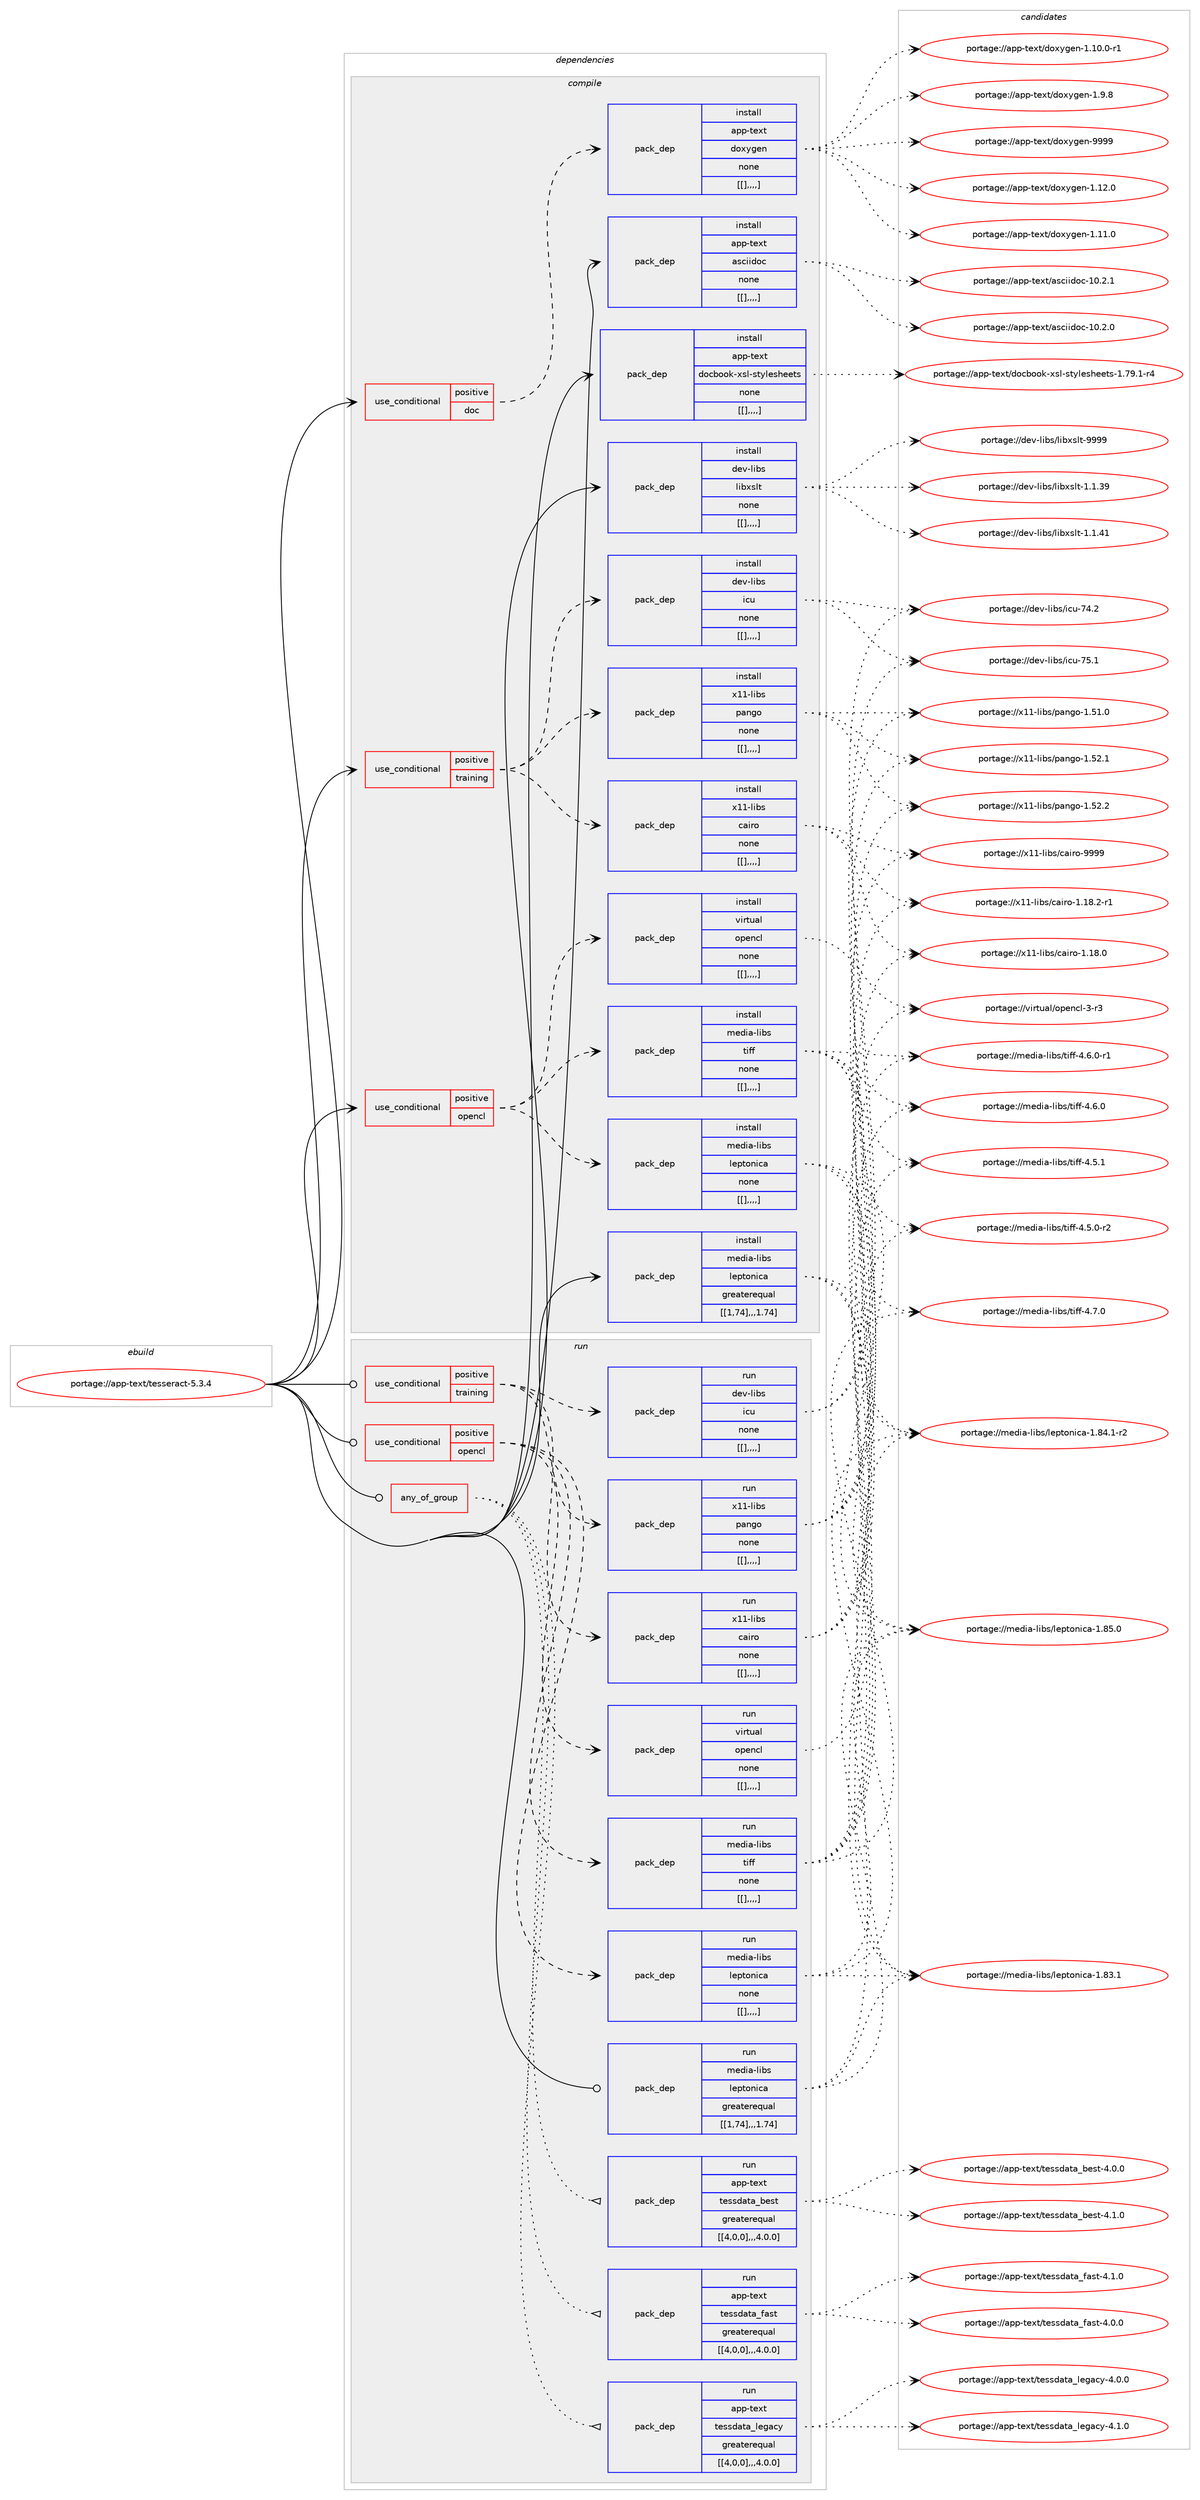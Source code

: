 digraph prolog {

# *************
# Graph options
# *************

newrank=true;
concentrate=true;
compound=true;
graph [rankdir=LR,fontname=Helvetica,fontsize=10,ranksep=1.5];#, ranksep=2.5, nodesep=0.2];
edge  [arrowhead=vee];
node  [fontname=Helvetica,fontsize=10];

# **********
# The ebuild
# **********

subgraph cluster_leftcol {
color=gray;
label=<<i>ebuild</i>>;
id [label="portage://app-text/tesseract-5.3.4", color=red, width=4, href="../app-text/tesseract-5.3.4.svg"];
}

# ****************
# The dependencies
# ****************

subgraph cluster_midcol {
color=gray;
label=<<i>dependencies</i>>;
subgraph cluster_compile {
fillcolor="#eeeeee";
style=filled;
label=<<i>compile</i>>;
subgraph cond17168 {
dependency61408 [label=<<TABLE BORDER="0" CELLBORDER="1" CELLSPACING="0" CELLPADDING="4"><TR><TD ROWSPAN="3" CELLPADDING="10">use_conditional</TD></TR><TR><TD>positive</TD></TR><TR><TD>doc</TD></TR></TABLE>>, shape=none, color=red];
subgraph pack43671 {
dependency61439 [label=<<TABLE BORDER="0" CELLBORDER="1" CELLSPACING="0" CELLPADDING="4" WIDTH="220"><TR><TD ROWSPAN="6" CELLPADDING="30">pack_dep</TD></TR><TR><TD WIDTH="110">install</TD></TR><TR><TD>app-text</TD></TR><TR><TD>doxygen</TD></TR><TR><TD>none</TD></TR><TR><TD>[[],,,,]</TD></TR></TABLE>>, shape=none, color=blue];
}
dependency61408:e -> dependency61439:w [weight=20,style="dashed",arrowhead="vee"];
}
id:e -> dependency61408:w [weight=20,style="solid",arrowhead="vee"];
subgraph cond17185 {
dependency61446 [label=<<TABLE BORDER="0" CELLBORDER="1" CELLSPACING="0" CELLPADDING="4"><TR><TD ROWSPAN="3" CELLPADDING="10">use_conditional</TD></TR><TR><TD>positive</TD></TR><TR><TD>opencl</TD></TR></TABLE>>, shape=none, color=red];
subgraph pack43718 {
dependency61497 [label=<<TABLE BORDER="0" CELLBORDER="1" CELLSPACING="0" CELLPADDING="4" WIDTH="220"><TR><TD ROWSPAN="6" CELLPADDING="30">pack_dep</TD></TR><TR><TD WIDTH="110">install</TD></TR><TR><TD>virtual</TD></TR><TR><TD>opencl</TD></TR><TR><TD>none</TD></TR><TR><TD>[[],,,,]</TD></TR></TABLE>>, shape=none, color=blue];
}
dependency61446:e -> dependency61497:w [weight=20,style="dashed",arrowhead="vee"];
subgraph pack43746 {
dependency61537 [label=<<TABLE BORDER="0" CELLBORDER="1" CELLSPACING="0" CELLPADDING="4" WIDTH="220"><TR><TD ROWSPAN="6" CELLPADDING="30">pack_dep</TD></TR><TR><TD WIDTH="110">install</TD></TR><TR><TD>media-libs</TD></TR><TR><TD>tiff</TD></TR><TR><TD>none</TD></TR><TR><TD>[[],,,,]</TD></TR></TABLE>>, shape=none, color=blue];
}
dependency61446:e -> dependency61537:w [weight=20,style="dashed",arrowhead="vee"];
subgraph pack43760 {
dependency61553 [label=<<TABLE BORDER="0" CELLBORDER="1" CELLSPACING="0" CELLPADDING="4" WIDTH="220"><TR><TD ROWSPAN="6" CELLPADDING="30">pack_dep</TD></TR><TR><TD WIDTH="110">install</TD></TR><TR><TD>media-libs</TD></TR><TR><TD>leptonica</TD></TR><TR><TD>none</TD></TR><TR><TD>[[],,,,]</TD></TR></TABLE>>, shape=none, color=blue];
}
dependency61446:e -> dependency61553:w [weight=20,style="dashed",arrowhead="vee"];
}
id:e -> dependency61446:w [weight=20,style="solid",arrowhead="vee"];
subgraph cond17222 {
dependency61599 [label=<<TABLE BORDER="0" CELLBORDER="1" CELLSPACING="0" CELLPADDING="4"><TR><TD ROWSPAN="3" CELLPADDING="10">use_conditional</TD></TR><TR><TD>positive</TD></TR><TR><TD>training</TD></TR></TABLE>>, shape=none, color=red];
subgraph pack43807 {
dependency61601 [label=<<TABLE BORDER="0" CELLBORDER="1" CELLSPACING="0" CELLPADDING="4" WIDTH="220"><TR><TD ROWSPAN="6" CELLPADDING="30">pack_dep</TD></TR><TR><TD WIDTH="110">install</TD></TR><TR><TD>dev-libs</TD></TR><TR><TD>icu</TD></TR><TR><TD>none</TD></TR><TR><TD>[[],,,,]</TD></TR></TABLE>>, shape=none, color=blue];
}
dependency61599:e -> dependency61601:w [weight=20,style="dashed",arrowhead="vee"];
subgraph pack43809 {
dependency61640 [label=<<TABLE BORDER="0" CELLBORDER="1" CELLSPACING="0" CELLPADDING="4" WIDTH="220"><TR><TD ROWSPAN="6" CELLPADDING="30">pack_dep</TD></TR><TR><TD WIDTH="110">install</TD></TR><TR><TD>x11-libs</TD></TR><TR><TD>pango</TD></TR><TR><TD>none</TD></TR><TR><TD>[[],,,,]</TD></TR></TABLE>>, shape=none, color=blue];
}
dependency61599:e -> dependency61640:w [weight=20,style="dashed",arrowhead="vee"];
subgraph pack43890 {
dependency61719 [label=<<TABLE BORDER="0" CELLBORDER="1" CELLSPACING="0" CELLPADDING="4" WIDTH="220"><TR><TD ROWSPAN="6" CELLPADDING="30">pack_dep</TD></TR><TR><TD WIDTH="110">install</TD></TR><TR><TD>x11-libs</TD></TR><TR><TD>cairo</TD></TR><TR><TD>none</TD></TR><TR><TD>[[],,,,]</TD></TR></TABLE>>, shape=none, color=blue];
}
dependency61599:e -> dependency61719:w [weight=20,style="dashed",arrowhead="vee"];
}
id:e -> dependency61599:w [weight=20,style="solid",arrowhead="vee"];
subgraph pack43903 {
dependency61749 [label=<<TABLE BORDER="0" CELLBORDER="1" CELLSPACING="0" CELLPADDING="4" WIDTH="220"><TR><TD ROWSPAN="6" CELLPADDING="30">pack_dep</TD></TR><TR><TD WIDTH="110">install</TD></TR><TR><TD>app-text</TD></TR><TR><TD>asciidoc</TD></TR><TR><TD>none</TD></TR><TR><TD>[[],,,,]</TD></TR></TABLE>>, shape=none, color=blue];
}
id:e -> dependency61749:w [weight=20,style="solid",arrowhead="vee"];
subgraph pack43951 {
dependency61815 [label=<<TABLE BORDER="0" CELLBORDER="1" CELLSPACING="0" CELLPADDING="4" WIDTH="220"><TR><TD ROWSPAN="6" CELLPADDING="30">pack_dep</TD></TR><TR><TD WIDTH="110">install</TD></TR><TR><TD>app-text</TD></TR><TR><TD>docbook-xsl-stylesheets</TD></TR><TR><TD>none</TD></TR><TR><TD>[[],,,,]</TD></TR></TABLE>>, shape=none, color=blue];
}
id:e -> dependency61815:w [weight=20,style="solid",arrowhead="vee"];
subgraph pack43984 {
dependency61818 [label=<<TABLE BORDER="0" CELLBORDER="1" CELLSPACING="0" CELLPADDING="4" WIDTH="220"><TR><TD ROWSPAN="6" CELLPADDING="30">pack_dep</TD></TR><TR><TD WIDTH="110">install</TD></TR><TR><TD>dev-libs</TD></TR><TR><TD>libxslt</TD></TR><TR><TD>none</TD></TR><TR><TD>[[],,,,]</TD></TR></TABLE>>, shape=none, color=blue];
}
id:e -> dependency61818:w [weight=20,style="solid",arrowhead="vee"];
subgraph pack43986 {
dependency61824 [label=<<TABLE BORDER="0" CELLBORDER="1" CELLSPACING="0" CELLPADDING="4" WIDTH="220"><TR><TD ROWSPAN="6" CELLPADDING="30">pack_dep</TD></TR><TR><TD WIDTH="110">install</TD></TR><TR><TD>media-libs</TD></TR><TR><TD>leptonica</TD></TR><TR><TD>greaterequal</TD></TR><TR><TD>[[1,74],,,1.74]</TD></TR></TABLE>>, shape=none, color=blue];
}
id:e -> dependency61824:w [weight=20,style="solid",arrowhead="vee"];
}
subgraph cluster_compileandrun {
fillcolor="#eeeeee";
style=filled;
label=<<i>compile and run</i>>;
}
subgraph cluster_run {
fillcolor="#eeeeee";
style=filled;
label=<<i>run</i>>;
subgraph any517 {
dependency61828 [label=<<TABLE BORDER="0" CELLBORDER="1" CELLSPACING="0" CELLPADDING="4"><TR><TD CELLPADDING="10">any_of_group</TD></TR></TABLE>>, shape=none, color=red];subgraph pack44012 {
dependency61873 [label=<<TABLE BORDER="0" CELLBORDER="1" CELLSPACING="0" CELLPADDING="4" WIDTH="220"><TR><TD ROWSPAN="6" CELLPADDING="30">pack_dep</TD></TR><TR><TD WIDTH="110">run</TD></TR><TR><TD>app-text</TD></TR><TR><TD>tessdata_fast</TD></TR><TR><TD>greaterequal</TD></TR><TR><TD>[[4,0,0],,,4.0.0]</TD></TR></TABLE>>, shape=none, color=blue];
}
dependency61828:e -> dependency61873:w [weight=20,style="dotted",arrowhead="oinv"];
subgraph pack44059 {
dependency61998 [label=<<TABLE BORDER="0" CELLBORDER="1" CELLSPACING="0" CELLPADDING="4" WIDTH="220"><TR><TD ROWSPAN="6" CELLPADDING="30">pack_dep</TD></TR><TR><TD WIDTH="110">run</TD></TR><TR><TD>app-text</TD></TR><TR><TD>tessdata_best</TD></TR><TR><TD>greaterequal</TD></TR><TR><TD>[[4,0,0],,,4.0.0]</TD></TR></TABLE>>, shape=none, color=blue];
}
dependency61828:e -> dependency61998:w [weight=20,style="dotted",arrowhead="oinv"];
subgraph pack44143 {
dependency62031 [label=<<TABLE BORDER="0" CELLBORDER="1" CELLSPACING="0" CELLPADDING="4" WIDTH="220"><TR><TD ROWSPAN="6" CELLPADDING="30">pack_dep</TD></TR><TR><TD WIDTH="110">run</TD></TR><TR><TD>app-text</TD></TR><TR><TD>tessdata_legacy</TD></TR><TR><TD>greaterequal</TD></TR><TR><TD>[[4,0,0],,,4.0.0]</TD></TR></TABLE>>, shape=none, color=blue];
}
dependency61828:e -> dependency62031:w [weight=20,style="dotted",arrowhead="oinv"];
}
id:e -> dependency61828:w [weight=20,style="solid",arrowhead="odot"];
subgraph cond17331 {
dependency62116 [label=<<TABLE BORDER="0" CELLBORDER="1" CELLSPACING="0" CELLPADDING="4"><TR><TD ROWSPAN="3" CELLPADDING="10">use_conditional</TD></TR><TR><TD>positive</TD></TR><TR><TD>opencl</TD></TR></TABLE>>, shape=none, color=red];
subgraph pack44256 {
dependency62197 [label=<<TABLE BORDER="0" CELLBORDER="1" CELLSPACING="0" CELLPADDING="4" WIDTH="220"><TR><TD ROWSPAN="6" CELLPADDING="30">pack_dep</TD></TR><TR><TD WIDTH="110">run</TD></TR><TR><TD>virtual</TD></TR><TR><TD>opencl</TD></TR><TR><TD>none</TD></TR><TR><TD>[[],,,,]</TD></TR></TABLE>>, shape=none, color=blue];
}
dependency62116:e -> dependency62197:w [weight=20,style="dashed",arrowhead="vee"];
subgraph pack44274 {
dependency62202 [label=<<TABLE BORDER="0" CELLBORDER="1" CELLSPACING="0" CELLPADDING="4" WIDTH="220"><TR><TD ROWSPAN="6" CELLPADDING="30">pack_dep</TD></TR><TR><TD WIDTH="110">run</TD></TR><TR><TD>media-libs</TD></TR><TR><TD>tiff</TD></TR><TR><TD>none</TD></TR><TR><TD>[[],,,,]</TD></TR></TABLE>>, shape=none, color=blue];
}
dependency62116:e -> dependency62202:w [weight=20,style="dashed",arrowhead="vee"];
subgraph pack44292 {
dependency62223 [label=<<TABLE BORDER="0" CELLBORDER="1" CELLSPACING="0" CELLPADDING="4" WIDTH="220"><TR><TD ROWSPAN="6" CELLPADDING="30">pack_dep</TD></TR><TR><TD WIDTH="110">run</TD></TR><TR><TD>media-libs</TD></TR><TR><TD>leptonica</TD></TR><TR><TD>none</TD></TR><TR><TD>[[],,,,]</TD></TR></TABLE>>, shape=none, color=blue];
}
dependency62116:e -> dependency62223:w [weight=20,style="dashed",arrowhead="vee"];
}
id:e -> dependency62116:w [weight=20,style="solid",arrowhead="odot"];
subgraph cond17367 {
dependency62263 [label=<<TABLE BORDER="0" CELLBORDER="1" CELLSPACING="0" CELLPADDING="4"><TR><TD ROWSPAN="3" CELLPADDING="10">use_conditional</TD></TR><TR><TD>positive</TD></TR><TR><TD>training</TD></TR></TABLE>>, shape=none, color=red];
subgraph pack44336 {
dependency62286 [label=<<TABLE BORDER="0" CELLBORDER="1" CELLSPACING="0" CELLPADDING="4" WIDTH="220"><TR><TD ROWSPAN="6" CELLPADDING="30">pack_dep</TD></TR><TR><TD WIDTH="110">run</TD></TR><TR><TD>dev-libs</TD></TR><TR><TD>icu</TD></TR><TR><TD>none</TD></TR><TR><TD>[[],,,,]</TD></TR></TABLE>>, shape=none, color=blue];
}
dependency62263:e -> dependency62286:w [weight=20,style="dashed",arrowhead="vee"];
subgraph pack44338 {
dependency62289 [label=<<TABLE BORDER="0" CELLBORDER="1" CELLSPACING="0" CELLPADDING="4" WIDTH="220"><TR><TD ROWSPAN="6" CELLPADDING="30">pack_dep</TD></TR><TR><TD WIDTH="110">run</TD></TR><TR><TD>x11-libs</TD></TR><TR><TD>pango</TD></TR><TR><TD>none</TD></TR><TR><TD>[[],,,,]</TD></TR></TABLE>>, shape=none, color=blue];
}
dependency62263:e -> dependency62289:w [weight=20,style="dashed",arrowhead="vee"];
subgraph pack44357 {
dependency62307 [label=<<TABLE BORDER="0" CELLBORDER="1" CELLSPACING="0" CELLPADDING="4" WIDTH="220"><TR><TD ROWSPAN="6" CELLPADDING="30">pack_dep</TD></TR><TR><TD WIDTH="110">run</TD></TR><TR><TD>x11-libs</TD></TR><TR><TD>cairo</TD></TR><TR><TD>none</TD></TR><TR><TD>[[],,,,]</TD></TR></TABLE>>, shape=none, color=blue];
}
dependency62263:e -> dependency62307:w [weight=20,style="dashed",arrowhead="vee"];
}
id:e -> dependency62263:w [weight=20,style="solid",arrowhead="odot"];
subgraph pack44379 {
dependency62338 [label=<<TABLE BORDER="0" CELLBORDER="1" CELLSPACING="0" CELLPADDING="4" WIDTH="220"><TR><TD ROWSPAN="6" CELLPADDING="30">pack_dep</TD></TR><TR><TD WIDTH="110">run</TD></TR><TR><TD>media-libs</TD></TR><TR><TD>leptonica</TD></TR><TR><TD>greaterequal</TD></TR><TR><TD>[[1,74],,,1.74]</TD></TR></TABLE>>, shape=none, color=blue];
}
id:e -> dependency62338:w [weight=20,style="solid",arrowhead="odot"];
}
}

# **************
# The candidates
# **************

subgraph cluster_choices {
rank=same;
color=gray;
label=<<i>candidates</i>>;

subgraph choice42632 {
color=black;
nodesep=1;
choice9711211245116101120116471001111201211031011104557575757 [label="portage://app-text/doxygen-9999", color=red, width=4,href="../app-text/doxygen-9999.svg"];
choice97112112451161011201164710011112012110310111045494649504648 [label="portage://app-text/doxygen-1.12.0", color=red, width=4,href="../app-text/doxygen-1.12.0.svg"];
choice97112112451161011201164710011112012110310111045494649494648 [label="portage://app-text/doxygen-1.11.0", color=red, width=4,href="../app-text/doxygen-1.11.0.svg"];
choice971121124511610112011647100111120121103101110454946494846484511449 [label="portage://app-text/doxygen-1.10.0-r1", color=red, width=4,href="../app-text/doxygen-1.10.0-r1.svg"];
choice971121124511610112011647100111120121103101110454946574656 [label="portage://app-text/doxygen-1.9.8", color=red, width=4,href="../app-text/doxygen-1.9.8.svg"];
dependency61439:e -> choice9711211245116101120116471001111201211031011104557575757:w [style=dotted,weight="100"];
dependency61439:e -> choice97112112451161011201164710011112012110310111045494649504648:w [style=dotted,weight="100"];
dependency61439:e -> choice97112112451161011201164710011112012110310111045494649494648:w [style=dotted,weight="100"];
dependency61439:e -> choice971121124511610112011647100111120121103101110454946494846484511449:w [style=dotted,weight="100"];
dependency61439:e -> choice971121124511610112011647100111120121103101110454946574656:w [style=dotted,weight="100"];
}
subgraph choice42652 {
color=black;
nodesep=1;
choice11810511411611797108471111121011109910845514511451 [label="portage://virtual/opencl-3-r3", color=red, width=4,href="../virtual/opencl-3-r3.svg"];
dependency61497:e -> choice11810511411611797108471111121011109910845514511451:w [style=dotted,weight="100"];
}
subgraph choice42661 {
color=black;
nodesep=1;
choice10910110010597451081059811547116105102102455246554648 [label="portage://media-libs/tiff-4.7.0", color=red, width=4,href="../media-libs/tiff-4.7.0.svg"];
choice109101100105974510810598115471161051021024552465446484511449 [label="portage://media-libs/tiff-4.6.0-r1", color=red, width=4,href="../media-libs/tiff-4.6.0-r1.svg"];
choice10910110010597451081059811547116105102102455246544648 [label="portage://media-libs/tiff-4.6.0", color=red, width=4,href="../media-libs/tiff-4.6.0.svg"];
choice10910110010597451081059811547116105102102455246534649 [label="portage://media-libs/tiff-4.5.1", color=red, width=4,href="../media-libs/tiff-4.5.1.svg"];
choice109101100105974510810598115471161051021024552465346484511450 [label="portage://media-libs/tiff-4.5.0-r2", color=red, width=4,href="../media-libs/tiff-4.5.0-r2.svg"];
dependency61537:e -> choice10910110010597451081059811547116105102102455246554648:w [style=dotted,weight="100"];
dependency61537:e -> choice109101100105974510810598115471161051021024552465446484511449:w [style=dotted,weight="100"];
dependency61537:e -> choice10910110010597451081059811547116105102102455246544648:w [style=dotted,weight="100"];
dependency61537:e -> choice10910110010597451081059811547116105102102455246534649:w [style=dotted,weight="100"];
dependency61537:e -> choice109101100105974510810598115471161051021024552465346484511450:w [style=dotted,weight="100"];
}
subgraph choice42664 {
color=black;
nodesep=1;
choice10910110010597451081059811547108101112116111110105999745494656534648 [label="portage://media-libs/leptonica-1.85.0", color=red, width=4,href="../media-libs/leptonica-1.85.0.svg"];
choice109101100105974510810598115471081011121161111101059997454946565246494511450 [label="portage://media-libs/leptonica-1.84.1-r2", color=red, width=4,href="../media-libs/leptonica-1.84.1-r2.svg"];
choice10910110010597451081059811547108101112116111110105999745494656514649 [label="portage://media-libs/leptonica-1.83.1", color=red, width=4,href="../media-libs/leptonica-1.83.1.svg"];
dependency61553:e -> choice10910110010597451081059811547108101112116111110105999745494656534648:w [style=dotted,weight="100"];
dependency61553:e -> choice109101100105974510810598115471081011121161111101059997454946565246494511450:w [style=dotted,weight="100"];
dependency61553:e -> choice10910110010597451081059811547108101112116111110105999745494656514649:w [style=dotted,weight="100"];
}
subgraph choice42666 {
color=black;
nodesep=1;
choice100101118451081059811547105991174555534649 [label="portage://dev-libs/icu-75.1", color=red, width=4,href="../dev-libs/icu-75.1.svg"];
choice100101118451081059811547105991174555524650 [label="portage://dev-libs/icu-74.2", color=red, width=4,href="../dev-libs/icu-74.2.svg"];
dependency61601:e -> choice100101118451081059811547105991174555534649:w [style=dotted,weight="100"];
dependency61601:e -> choice100101118451081059811547105991174555524650:w [style=dotted,weight="100"];
}
subgraph choice42680 {
color=black;
nodesep=1;
choice12049494510810598115471129711010311145494653504650 [label="portage://x11-libs/pango-1.52.2", color=red, width=4,href="../x11-libs/pango-1.52.2.svg"];
choice12049494510810598115471129711010311145494653504649 [label="portage://x11-libs/pango-1.52.1", color=red, width=4,href="../x11-libs/pango-1.52.1.svg"];
choice12049494510810598115471129711010311145494653494648 [label="portage://x11-libs/pango-1.51.0", color=red, width=4,href="../x11-libs/pango-1.51.0.svg"];
dependency61640:e -> choice12049494510810598115471129711010311145494653504650:w [style=dotted,weight="100"];
dependency61640:e -> choice12049494510810598115471129711010311145494653504649:w [style=dotted,weight="100"];
dependency61640:e -> choice12049494510810598115471129711010311145494653494648:w [style=dotted,weight="100"];
}
subgraph choice42682 {
color=black;
nodesep=1;
choice120494945108105981154799971051141114557575757 [label="portage://x11-libs/cairo-9999", color=red, width=4,href="../x11-libs/cairo-9999.svg"];
choice12049494510810598115479997105114111454946495646504511449 [label="portage://x11-libs/cairo-1.18.2-r1", color=red, width=4,href="../x11-libs/cairo-1.18.2-r1.svg"];
choice1204949451081059811547999710511411145494649564648 [label="portage://x11-libs/cairo-1.18.0", color=red, width=4,href="../x11-libs/cairo-1.18.0.svg"];
dependency61719:e -> choice120494945108105981154799971051141114557575757:w [style=dotted,weight="100"];
dependency61719:e -> choice12049494510810598115479997105114111454946495646504511449:w [style=dotted,weight="100"];
dependency61719:e -> choice1204949451081059811547999710511411145494649564648:w [style=dotted,weight="100"];
}
subgraph choice42695 {
color=black;
nodesep=1;
choice97112112451161011201164797115991051051001119945494846504649 [label="portage://app-text/asciidoc-10.2.1", color=red, width=4,href="../app-text/asciidoc-10.2.1.svg"];
choice97112112451161011201164797115991051051001119945494846504648 [label="portage://app-text/asciidoc-10.2.0", color=red, width=4,href="../app-text/asciidoc-10.2.0.svg"];
dependency61749:e -> choice97112112451161011201164797115991051051001119945494846504649:w [style=dotted,weight="100"];
dependency61749:e -> choice97112112451161011201164797115991051051001119945494846504648:w [style=dotted,weight="100"];
}
subgraph choice42699 {
color=black;
nodesep=1;
choice97112112451161011201164710011199981111111074512011510845115116121108101115104101101116115454946555746494511452 [label="portage://app-text/docbook-xsl-stylesheets-1.79.1-r4", color=red, width=4,href="../app-text/docbook-xsl-stylesheets-1.79.1-r4.svg"];
dependency61815:e -> choice97112112451161011201164710011199981111111074512011510845115116121108101115104101101116115454946555746494511452:w [style=dotted,weight="100"];
}
subgraph choice42719 {
color=black;
nodesep=1;
choice100101118451081059811547108105981201151081164557575757 [label="portage://dev-libs/libxslt-9999", color=red, width=4,href="../dev-libs/libxslt-9999.svg"];
choice1001011184510810598115471081059812011510811645494649465249 [label="portage://dev-libs/libxslt-1.1.41", color=red, width=4,href="../dev-libs/libxslt-1.1.41.svg"];
choice1001011184510810598115471081059812011510811645494649465157 [label="portage://dev-libs/libxslt-1.1.39", color=red, width=4,href="../dev-libs/libxslt-1.1.39.svg"];
dependency61818:e -> choice100101118451081059811547108105981201151081164557575757:w [style=dotted,weight="100"];
dependency61818:e -> choice1001011184510810598115471081059812011510811645494649465249:w [style=dotted,weight="100"];
dependency61818:e -> choice1001011184510810598115471081059812011510811645494649465157:w [style=dotted,weight="100"];
}
subgraph choice42730 {
color=black;
nodesep=1;
choice10910110010597451081059811547108101112116111110105999745494656534648 [label="portage://media-libs/leptonica-1.85.0", color=red, width=4,href="../media-libs/leptonica-1.85.0.svg"];
choice109101100105974510810598115471081011121161111101059997454946565246494511450 [label="portage://media-libs/leptonica-1.84.1-r2", color=red, width=4,href="../media-libs/leptonica-1.84.1-r2.svg"];
choice10910110010597451081059811547108101112116111110105999745494656514649 [label="portage://media-libs/leptonica-1.83.1", color=red, width=4,href="../media-libs/leptonica-1.83.1.svg"];
dependency61824:e -> choice10910110010597451081059811547108101112116111110105999745494656534648:w [style=dotted,weight="100"];
dependency61824:e -> choice109101100105974510810598115471081011121161111101059997454946565246494511450:w [style=dotted,weight="100"];
dependency61824:e -> choice10910110010597451081059811547108101112116111110105999745494656514649:w [style=dotted,weight="100"];
}
subgraph choice42731 {
color=black;
nodesep=1;
choice97112112451161011201164711610111511510097116979510297115116455246494648 [label="portage://app-text/tessdata_fast-4.1.0", color=red, width=4,href="../app-text/tessdata_fast-4.1.0.svg"];
choice97112112451161011201164711610111511510097116979510297115116455246484648 [label="portage://app-text/tessdata_fast-4.0.0", color=red, width=4,href="../app-text/tessdata_fast-4.0.0.svg"];
dependency61873:e -> choice97112112451161011201164711610111511510097116979510297115116455246494648:w [style=dotted,weight="100"];
dependency61873:e -> choice97112112451161011201164711610111511510097116979510297115116455246484648:w [style=dotted,weight="100"];
}
subgraph choice42736 {
color=black;
nodesep=1;
choice97112112451161011201164711610111511510097116979598101115116455246494648 [label="portage://app-text/tessdata_best-4.1.0", color=red, width=4,href="../app-text/tessdata_best-4.1.0.svg"];
choice97112112451161011201164711610111511510097116979598101115116455246484648 [label="portage://app-text/tessdata_best-4.0.0", color=red, width=4,href="../app-text/tessdata_best-4.0.0.svg"];
dependency61998:e -> choice97112112451161011201164711610111511510097116979598101115116455246494648:w [style=dotted,weight="100"];
dependency61998:e -> choice97112112451161011201164711610111511510097116979598101115116455246484648:w [style=dotted,weight="100"];
}
subgraph choice42745 {
color=black;
nodesep=1;
choice9711211245116101120116471161011151151009711697951081011039799121455246494648 [label="portage://app-text/tessdata_legacy-4.1.0", color=red, width=4,href="../app-text/tessdata_legacy-4.1.0.svg"];
choice9711211245116101120116471161011151151009711697951081011039799121455246484648 [label="portage://app-text/tessdata_legacy-4.0.0", color=red, width=4,href="../app-text/tessdata_legacy-4.0.0.svg"];
dependency62031:e -> choice9711211245116101120116471161011151151009711697951081011039799121455246494648:w [style=dotted,weight="100"];
dependency62031:e -> choice9711211245116101120116471161011151151009711697951081011039799121455246484648:w [style=dotted,weight="100"];
}
subgraph choice42746 {
color=black;
nodesep=1;
choice11810511411611797108471111121011109910845514511451 [label="portage://virtual/opencl-3-r3", color=red, width=4,href="../virtual/opencl-3-r3.svg"];
dependency62197:e -> choice11810511411611797108471111121011109910845514511451:w [style=dotted,weight="100"];
}
subgraph choice42748 {
color=black;
nodesep=1;
choice10910110010597451081059811547116105102102455246554648 [label="portage://media-libs/tiff-4.7.0", color=red, width=4,href="../media-libs/tiff-4.7.0.svg"];
choice109101100105974510810598115471161051021024552465446484511449 [label="portage://media-libs/tiff-4.6.0-r1", color=red, width=4,href="../media-libs/tiff-4.6.0-r1.svg"];
choice10910110010597451081059811547116105102102455246544648 [label="portage://media-libs/tiff-4.6.0", color=red, width=4,href="../media-libs/tiff-4.6.0.svg"];
choice10910110010597451081059811547116105102102455246534649 [label="portage://media-libs/tiff-4.5.1", color=red, width=4,href="../media-libs/tiff-4.5.1.svg"];
choice109101100105974510810598115471161051021024552465346484511450 [label="portage://media-libs/tiff-4.5.0-r2", color=red, width=4,href="../media-libs/tiff-4.5.0-r2.svg"];
dependency62202:e -> choice10910110010597451081059811547116105102102455246554648:w [style=dotted,weight="100"];
dependency62202:e -> choice109101100105974510810598115471161051021024552465446484511449:w [style=dotted,weight="100"];
dependency62202:e -> choice10910110010597451081059811547116105102102455246544648:w [style=dotted,weight="100"];
dependency62202:e -> choice10910110010597451081059811547116105102102455246534649:w [style=dotted,weight="100"];
dependency62202:e -> choice109101100105974510810598115471161051021024552465346484511450:w [style=dotted,weight="100"];
}
subgraph choice42767 {
color=black;
nodesep=1;
choice10910110010597451081059811547108101112116111110105999745494656534648 [label="portage://media-libs/leptonica-1.85.0", color=red, width=4,href="../media-libs/leptonica-1.85.0.svg"];
choice109101100105974510810598115471081011121161111101059997454946565246494511450 [label="portage://media-libs/leptonica-1.84.1-r2", color=red, width=4,href="../media-libs/leptonica-1.84.1-r2.svg"];
choice10910110010597451081059811547108101112116111110105999745494656514649 [label="portage://media-libs/leptonica-1.83.1", color=red, width=4,href="../media-libs/leptonica-1.83.1.svg"];
dependency62223:e -> choice10910110010597451081059811547108101112116111110105999745494656534648:w [style=dotted,weight="100"];
dependency62223:e -> choice109101100105974510810598115471081011121161111101059997454946565246494511450:w [style=dotted,weight="100"];
dependency62223:e -> choice10910110010597451081059811547108101112116111110105999745494656514649:w [style=dotted,weight="100"];
}
subgraph choice42771 {
color=black;
nodesep=1;
choice100101118451081059811547105991174555534649 [label="portage://dev-libs/icu-75.1", color=red, width=4,href="../dev-libs/icu-75.1.svg"];
choice100101118451081059811547105991174555524650 [label="portage://dev-libs/icu-74.2", color=red, width=4,href="../dev-libs/icu-74.2.svg"];
dependency62286:e -> choice100101118451081059811547105991174555534649:w [style=dotted,weight="100"];
dependency62286:e -> choice100101118451081059811547105991174555524650:w [style=dotted,weight="100"];
}
subgraph choice42776 {
color=black;
nodesep=1;
choice12049494510810598115471129711010311145494653504650 [label="portage://x11-libs/pango-1.52.2", color=red, width=4,href="../x11-libs/pango-1.52.2.svg"];
choice12049494510810598115471129711010311145494653504649 [label="portage://x11-libs/pango-1.52.1", color=red, width=4,href="../x11-libs/pango-1.52.1.svg"];
choice12049494510810598115471129711010311145494653494648 [label="portage://x11-libs/pango-1.51.0", color=red, width=4,href="../x11-libs/pango-1.51.0.svg"];
dependency62289:e -> choice12049494510810598115471129711010311145494653504650:w [style=dotted,weight="100"];
dependency62289:e -> choice12049494510810598115471129711010311145494653504649:w [style=dotted,weight="100"];
dependency62289:e -> choice12049494510810598115471129711010311145494653494648:w [style=dotted,weight="100"];
}
subgraph choice42790 {
color=black;
nodesep=1;
choice120494945108105981154799971051141114557575757 [label="portage://x11-libs/cairo-9999", color=red, width=4,href="../x11-libs/cairo-9999.svg"];
choice12049494510810598115479997105114111454946495646504511449 [label="portage://x11-libs/cairo-1.18.2-r1", color=red, width=4,href="../x11-libs/cairo-1.18.2-r1.svg"];
choice1204949451081059811547999710511411145494649564648 [label="portage://x11-libs/cairo-1.18.0", color=red, width=4,href="../x11-libs/cairo-1.18.0.svg"];
dependency62307:e -> choice120494945108105981154799971051141114557575757:w [style=dotted,weight="100"];
dependency62307:e -> choice12049494510810598115479997105114111454946495646504511449:w [style=dotted,weight="100"];
dependency62307:e -> choice1204949451081059811547999710511411145494649564648:w [style=dotted,weight="100"];
}
subgraph choice42792 {
color=black;
nodesep=1;
choice10910110010597451081059811547108101112116111110105999745494656534648 [label="portage://media-libs/leptonica-1.85.0", color=red, width=4,href="../media-libs/leptonica-1.85.0.svg"];
choice109101100105974510810598115471081011121161111101059997454946565246494511450 [label="portage://media-libs/leptonica-1.84.1-r2", color=red, width=4,href="../media-libs/leptonica-1.84.1-r2.svg"];
choice10910110010597451081059811547108101112116111110105999745494656514649 [label="portage://media-libs/leptonica-1.83.1", color=red, width=4,href="../media-libs/leptonica-1.83.1.svg"];
dependency62338:e -> choice10910110010597451081059811547108101112116111110105999745494656534648:w [style=dotted,weight="100"];
dependency62338:e -> choice109101100105974510810598115471081011121161111101059997454946565246494511450:w [style=dotted,weight="100"];
dependency62338:e -> choice10910110010597451081059811547108101112116111110105999745494656514649:w [style=dotted,weight="100"];
}
}

}

